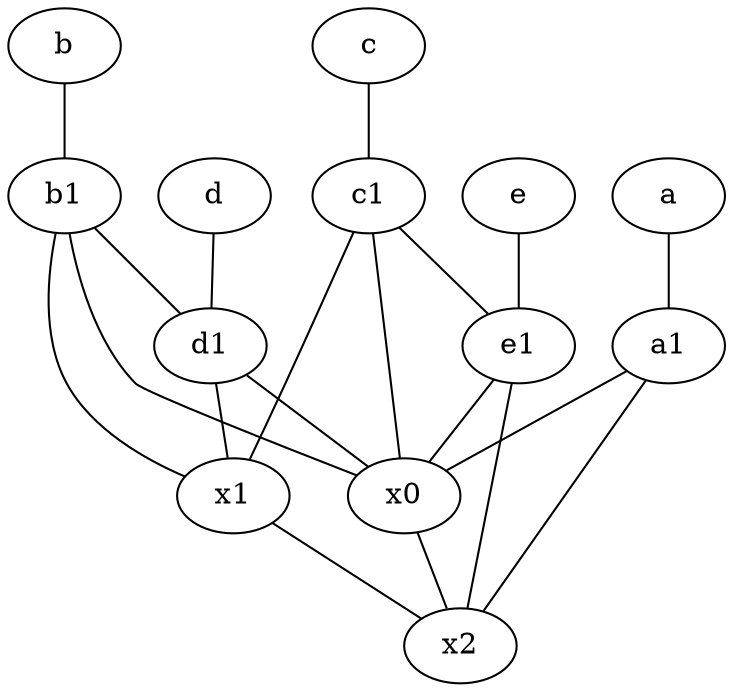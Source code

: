 graph {
	node [labelfontsize=50]
	d1 [labelfontsize=50 pos="3,5!"]
	b [labelfontsize=50 pos="10,4!"]
	x2 [labelfontsize=50]
	x1 [labelfontsize=50]
	d [labelfontsize=50 pos="2,5!"]
	e1 [labelfontsize=50 pos="7,7!"]
	c1 [labelfontsize=50 pos="4.5,3!"]
	b1 [labelfontsize=50 pos="9,4!"]
	e [labelfontsize=50 pos="7,9!"]
	c [labelfontsize=50 pos="4.5,2!"]
	x0 [labelfontsize=50]
	a1 [labelfontsize=50 pos="8,3!"]
	a [labelfontsize=50 pos="8,2!"]
	x0 -- x2
	c1 -- x1
	e1 -- x0
	c -- c1
	b1 -- x0
	a1 -- x0
	d1 -- x0
	e -- e1
	c1 -- e1
	b1 -- d1
	b1 -- x1
	e1 -- x2
	d -- d1
	b -- b1
	a -- a1
	c1 -- x0
	d1 -- x1
	a1 -- x2
	x1 -- x2
}
